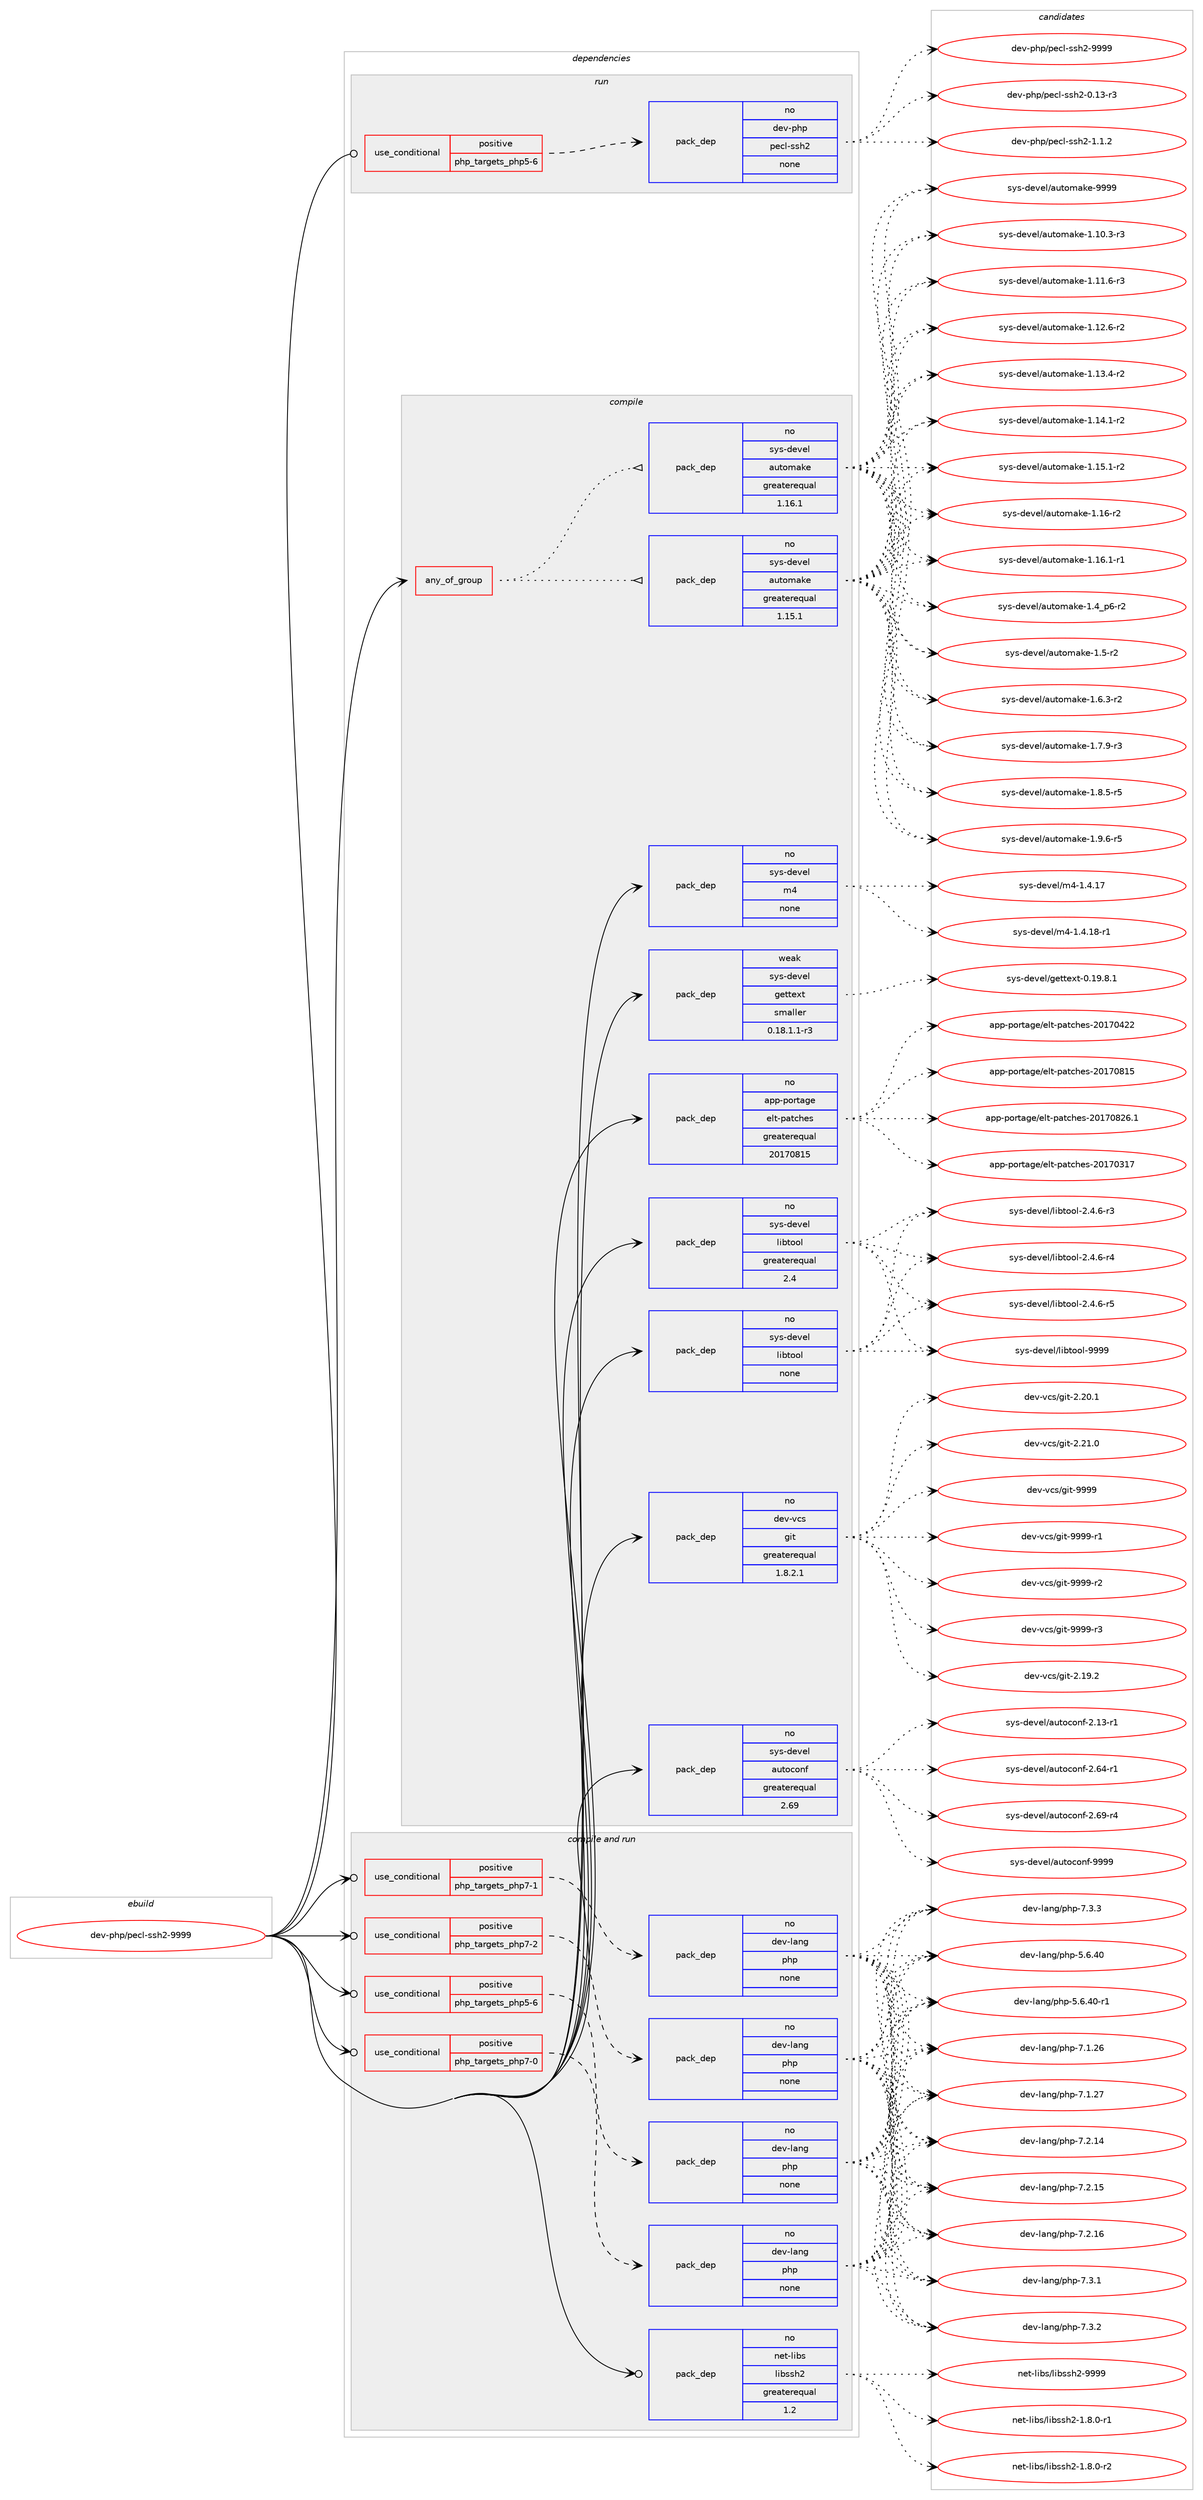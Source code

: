 digraph prolog {

# *************
# Graph options
# *************

newrank=true;
concentrate=true;
compound=true;
graph [rankdir=LR,fontname=Helvetica,fontsize=10,ranksep=1.5];#, ranksep=2.5, nodesep=0.2];
edge  [arrowhead=vee];
node  [fontname=Helvetica,fontsize=10];

# **********
# The ebuild
# **********

subgraph cluster_leftcol {
color=gray;
rank=same;
label=<<i>ebuild</i>>;
id [label="dev-php/pecl-ssh2-9999", color=red, width=4, href="../dev-php/pecl-ssh2-9999.svg"];
}

# ****************
# The dependencies
# ****************

subgraph cluster_midcol {
color=gray;
label=<<i>dependencies</i>>;
subgraph cluster_compile {
fillcolor="#eeeeee";
style=filled;
label=<<i>compile</i>>;
subgraph any22620 {
dependency1395338 [label=<<TABLE BORDER="0" CELLBORDER="1" CELLSPACING="0" CELLPADDING="4"><TR><TD CELLPADDING="10">any_of_group</TD></TR></TABLE>>, shape=none, color=red];subgraph pack1002222 {
dependency1395339 [label=<<TABLE BORDER="0" CELLBORDER="1" CELLSPACING="0" CELLPADDING="4" WIDTH="220"><TR><TD ROWSPAN="6" CELLPADDING="30">pack_dep</TD></TR><TR><TD WIDTH="110">no</TD></TR><TR><TD>sys-devel</TD></TR><TR><TD>automake</TD></TR><TR><TD>greaterequal</TD></TR><TR><TD>1.16.1</TD></TR></TABLE>>, shape=none, color=blue];
}
dependency1395338:e -> dependency1395339:w [weight=20,style="dotted",arrowhead="oinv"];
subgraph pack1002223 {
dependency1395340 [label=<<TABLE BORDER="0" CELLBORDER="1" CELLSPACING="0" CELLPADDING="4" WIDTH="220"><TR><TD ROWSPAN="6" CELLPADDING="30">pack_dep</TD></TR><TR><TD WIDTH="110">no</TD></TR><TR><TD>sys-devel</TD></TR><TR><TD>automake</TD></TR><TR><TD>greaterequal</TD></TR><TR><TD>1.15.1</TD></TR></TABLE>>, shape=none, color=blue];
}
dependency1395338:e -> dependency1395340:w [weight=20,style="dotted",arrowhead="oinv"];
}
id:e -> dependency1395338:w [weight=20,style="solid",arrowhead="vee"];
subgraph pack1002224 {
dependency1395341 [label=<<TABLE BORDER="0" CELLBORDER="1" CELLSPACING="0" CELLPADDING="4" WIDTH="220"><TR><TD ROWSPAN="6" CELLPADDING="30">pack_dep</TD></TR><TR><TD WIDTH="110">no</TD></TR><TR><TD>app-portage</TD></TR><TR><TD>elt-patches</TD></TR><TR><TD>greaterequal</TD></TR><TR><TD>20170815</TD></TR></TABLE>>, shape=none, color=blue];
}
id:e -> dependency1395341:w [weight=20,style="solid",arrowhead="vee"];
subgraph pack1002225 {
dependency1395342 [label=<<TABLE BORDER="0" CELLBORDER="1" CELLSPACING="0" CELLPADDING="4" WIDTH="220"><TR><TD ROWSPAN="6" CELLPADDING="30">pack_dep</TD></TR><TR><TD WIDTH="110">no</TD></TR><TR><TD>dev-vcs</TD></TR><TR><TD>git</TD></TR><TR><TD>greaterequal</TD></TR><TR><TD>1.8.2.1</TD></TR></TABLE>>, shape=none, color=blue];
}
id:e -> dependency1395342:w [weight=20,style="solid",arrowhead="vee"];
subgraph pack1002226 {
dependency1395343 [label=<<TABLE BORDER="0" CELLBORDER="1" CELLSPACING="0" CELLPADDING="4" WIDTH="220"><TR><TD ROWSPAN="6" CELLPADDING="30">pack_dep</TD></TR><TR><TD WIDTH="110">no</TD></TR><TR><TD>sys-devel</TD></TR><TR><TD>autoconf</TD></TR><TR><TD>greaterequal</TD></TR><TR><TD>2.69</TD></TR></TABLE>>, shape=none, color=blue];
}
id:e -> dependency1395343:w [weight=20,style="solid",arrowhead="vee"];
subgraph pack1002227 {
dependency1395344 [label=<<TABLE BORDER="0" CELLBORDER="1" CELLSPACING="0" CELLPADDING="4" WIDTH="220"><TR><TD ROWSPAN="6" CELLPADDING="30">pack_dep</TD></TR><TR><TD WIDTH="110">no</TD></TR><TR><TD>sys-devel</TD></TR><TR><TD>libtool</TD></TR><TR><TD>greaterequal</TD></TR><TR><TD>2.4</TD></TR></TABLE>>, shape=none, color=blue];
}
id:e -> dependency1395344:w [weight=20,style="solid",arrowhead="vee"];
subgraph pack1002228 {
dependency1395345 [label=<<TABLE BORDER="0" CELLBORDER="1" CELLSPACING="0" CELLPADDING="4" WIDTH="220"><TR><TD ROWSPAN="6" CELLPADDING="30">pack_dep</TD></TR><TR><TD WIDTH="110">no</TD></TR><TR><TD>sys-devel</TD></TR><TR><TD>libtool</TD></TR><TR><TD>none</TD></TR><TR><TD></TD></TR></TABLE>>, shape=none, color=blue];
}
id:e -> dependency1395345:w [weight=20,style="solid",arrowhead="vee"];
subgraph pack1002229 {
dependency1395346 [label=<<TABLE BORDER="0" CELLBORDER="1" CELLSPACING="0" CELLPADDING="4" WIDTH="220"><TR><TD ROWSPAN="6" CELLPADDING="30">pack_dep</TD></TR><TR><TD WIDTH="110">no</TD></TR><TR><TD>sys-devel</TD></TR><TR><TD>m4</TD></TR><TR><TD>none</TD></TR><TR><TD></TD></TR></TABLE>>, shape=none, color=blue];
}
id:e -> dependency1395346:w [weight=20,style="solid",arrowhead="vee"];
subgraph pack1002230 {
dependency1395347 [label=<<TABLE BORDER="0" CELLBORDER="1" CELLSPACING="0" CELLPADDING="4" WIDTH="220"><TR><TD ROWSPAN="6" CELLPADDING="30">pack_dep</TD></TR><TR><TD WIDTH="110">weak</TD></TR><TR><TD>sys-devel</TD></TR><TR><TD>gettext</TD></TR><TR><TD>smaller</TD></TR><TR><TD>0.18.1.1-r3</TD></TR></TABLE>>, shape=none, color=blue];
}
id:e -> dependency1395347:w [weight=20,style="solid",arrowhead="vee"];
}
subgraph cluster_compileandrun {
fillcolor="#eeeeee";
style=filled;
label=<<i>compile and run</i>>;
subgraph cond369931 {
dependency1395348 [label=<<TABLE BORDER="0" CELLBORDER="1" CELLSPACING="0" CELLPADDING="4"><TR><TD ROWSPAN="3" CELLPADDING="10">use_conditional</TD></TR><TR><TD>positive</TD></TR><TR><TD>php_targets_php5-6</TD></TR></TABLE>>, shape=none, color=red];
subgraph pack1002231 {
dependency1395349 [label=<<TABLE BORDER="0" CELLBORDER="1" CELLSPACING="0" CELLPADDING="4" WIDTH="220"><TR><TD ROWSPAN="6" CELLPADDING="30">pack_dep</TD></TR><TR><TD WIDTH="110">no</TD></TR><TR><TD>dev-lang</TD></TR><TR><TD>php</TD></TR><TR><TD>none</TD></TR><TR><TD></TD></TR></TABLE>>, shape=none, color=blue];
}
dependency1395348:e -> dependency1395349:w [weight=20,style="dashed",arrowhead="vee"];
}
id:e -> dependency1395348:w [weight=20,style="solid",arrowhead="odotvee"];
subgraph cond369932 {
dependency1395350 [label=<<TABLE BORDER="0" CELLBORDER="1" CELLSPACING="0" CELLPADDING="4"><TR><TD ROWSPAN="3" CELLPADDING="10">use_conditional</TD></TR><TR><TD>positive</TD></TR><TR><TD>php_targets_php7-0</TD></TR></TABLE>>, shape=none, color=red];
subgraph pack1002232 {
dependency1395351 [label=<<TABLE BORDER="0" CELLBORDER="1" CELLSPACING="0" CELLPADDING="4" WIDTH="220"><TR><TD ROWSPAN="6" CELLPADDING="30">pack_dep</TD></TR><TR><TD WIDTH="110">no</TD></TR><TR><TD>dev-lang</TD></TR><TR><TD>php</TD></TR><TR><TD>none</TD></TR><TR><TD></TD></TR></TABLE>>, shape=none, color=blue];
}
dependency1395350:e -> dependency1395351:w [weight=20,style="dashed",arrowhead="vee"];
}
id:e -> dependency1395350:w [weight=20,style="solid",arrowhead="odotvee"];
subgraph cond369933 {
dependency1395352 [label=<<TABLE BORDER="0" CELLBORDER="1" CELLSPACING="0" CELLPADDING="4"><TR><TD ROWSPAN="3" CELLPADDING="10">use_conditional</TD></TR><TR><TD>positive</TD></TR><TR><TD>php_targets_php7-1</TD></TR></TABLE>>, shape=none, color=red];
subgraph pack1002233 {
dependency1395353 [label=<<TABLE BORDER="0" CELLBORDER="1" CELLSPACING="0" CELLPADDING="4" WIDTH="220"><TR><TD ROWSPAN="6" CELLPADDING="30">pack_dep</TD></TR><TR><TD WIDTH="110">no</TD></TR><TR><TD>dev-lang</TD></TR><TR><TD>php</TD></TR><TR><TD>none</TD></TR><TR><TD></TD></TR></TABLE>>, shape=none, color=blue];
}
dependency1395352:e -> dependency1395353:w [weight=20,style="dashed",arrowhead="vee"];
}
id:e -> dependency1395352:w [weight=20,style="solid",arrowhead="odotvee"];
subgraph cond369934 {
dependency1395354 [label=<<TABLE BORDER="0" CELLBORDER="1" CELLSPACING="0" CELLPADDING="4"><TR><TD ROWSPAN="3" CELLPADDING="10">use_conditional</TD></TR><TR><TD>positive</TD></TR><TR><TD>php_targets_php7-2</TD></TR></TABLE>>, shape=none, color=red];
subgraph pack1002234 {
dependency1395355 [label=<<TABLE BORDER="0" CELLBORDER="1" CELLSPACING="0" CELLPADDING="4" WIDTH="220"><TR><TD ROWSPAN="6" CELLPADDING="30">pack_dep</TD></TR><TR><TD WIDTH="110">no</TD></TR><TR><TD>dev-lang</TD></TR><TR><TD>php</TD></TR><TR><TD>none</TD></TR><TR><TD></TD></TR></TABLE>>, shape=none, color=blue];
}
dependency1395354:e -> dependency1395355:w [weight=20,style="dashed",arrowhead="vee"];
}
id:e -> dependency1395354:w [weight=20,style="solid",arrowhead="odotvee"];
subgraph pack1002235 {
dependency1395356 [label=<<TABLE BORDER="0" CELLBORDER="1" CELLSPACING="0" CELLPADDING="4" WIDTH="220"><TR><TD ROWSPAN="6" CELLPADDING="30">pack_dep</TD></TR><TR><TD WIDTH="110">no</TD></TR><TR><TD>net-libs</TD></TR><TR><TD>libssh2</TD></TR><TR><TD>greaterequal</TD></TR><TR><TD>1.2</TD></TR></TABLE>>, shape=none, color=blue];
}
id:e -> dependency1395356:w [weight=20,style="solid",arrowhead="odotvee"];
}
subgraph cluster_run {
fillcolor="#eeeeee";
style=filled;
label=<<i>run</i>>;
subgraph cond369935 {
dependency1395357 [label=<<TABLE BORDER="0" CELLBORDER="1" CELLSPACING="0" CELLPADDING="4"><TR><TD ROWSPAN="3" CELLPADDING="10">use_conditional</TD></TR><TR><TD>positive</TD></TR><TR><TD>php_targets_php5-6</TD></TR></TABLE>>, shape=none, color=red];
subgraph pack1002236 {
dependency1395358 [label=<<TABLE BORDER="0" CELLBORDER="1" CELLSPACING="0" CELLPADDING="4" WIDTH="220"><TR><TD ROWSPAN="6" CELLPADDING="30">pack_dep</TD></TR><TR><TD WIDTH="110">no</TD></TR><TR><TD>dev-php</TD></TR><TR><TD>pecl-ssh2</TD></TR><TR><TD>none</TD></TR><TR><TD></TD></TR></TABLE>>, shape=none, color=blue];
}
dependency1395357:e -> dependency1395358:w [weight=20,style="dashed",arrowhead="vee"];
}
id:e -> dependency1395357:w [weight=20,style="solid",arrowhead="odot"];
}
}

# **************
# The candidates
# **************

subgraph cluster_choices {
rank=same;
color=gray;
label=<<i>candidates</i>>;

subgraph choice1002222 {
color=black;
nodesep=1;
choice11512111545100101118101108479711711611110997107101454946494846514511451 [label="sys-devel/automake-1.10.3-r3", color=red, width=4,href="../sys-devel/automake-1.10.3-r3.svg"];
choice11512111545100101118101108479711711611110997107101454946494946544511451 [label="sys-devel/automake-1.11.6-r3", color=red, width=4,href="../sys-devel/automake-1.11.6-r3.svg"];
choice11512111545100101118101108479711711611110997107101454946495046544511450 [label="sys-devel/automake-1.12.6-r2", color=red, width=4,href="../sys-devel/automake-1.12.6-r2.svg"];
choice11512111545100101118101108479711711611110997107101454946495146524511450 [label="sys-devel/automake-1.13.4-r2", color=red, width=4,href="../sys-devel/automake-1.13.4-r2.svg"];
choice11512111545100101118101108479711711611110997107101454946495246494511450 [label="sys-devel/automake-1.14.1-r2", color=red, width=4,href="../sys-devel/automake-1.14.1-r2.svg"];
choice11512111545100101118101108479711711611110997107101454946495346494511450 [label="sys-devel/automake-1.15.1-r2", color=red, width=4,href="../sys-devel/automake-1.15.1-r2.svg"];
choice1151211154510010111810110847971171161111099710710145494649544511450 [label="sys-devel/automake-1.16-r2", color=red, width=4,href="../sys-devel/automake-1.16-r2.svg"];
choice11512111545100101118101108479711711611110997107101454946495446494511449 [label="sys-devel/automake-1.16.1-r1", color=red, width=4,href="../sys-devel/automake-1.16.1-r1.svg"];
choice115121115451001011181011084797117116111109971071014549465295112544511450 [label="sys-devel/automake-1.4_p6-r2", color=red, width=4,href="../sys-devel/automake-1.4_p6-r2.svg"];
choice11512111545100101118101108479711711611110997107101454946534511450 [label="sys-devel/automake-1.5-r2", color=red, width=4,href="../sys-devel/automake-1.5-r2.svg"];
choice115121115451001011181011084797117116111109971071014549465446514511450 [label="sys-devel/automake-1.6.3-r2", color=red, width=4,href="../sys-devel/automake-1.6.3-r2.svg"];
choice115121115451001011181011084797117116111109971071014549465546574511451 [label="sys-devel/automake-1.7.9-r3", color=red, width=4,href="../sys-devel/automake-1.7.9-r3.svg"];
choice115121115451001011181011084797117116111109971071014549465646534511453 [label="sys-devel/automake-1.8.5-r5", color=red, width=4,href="../sys-devel/automake-1.8.5-r5.svg"];
choice115121115451001011181011084797117116111109971071014549465746544511453 [label="sys-devel/automake-1.9.6-r5", color=red, width=4,href="../sys-devel/automake-1.9.6-r5.svg"];
choice115121115451001011181011084797117116111109971071014557575757 [label="sys-devel/automake-9999", color=red, width=4,href="../sys-devel/automake-9999.svg"];
dependency1395339:e -> choice11512111545100101118101108479711711611110997107101454946494846514511451:w [style=dotted,weight="100"];
dependency1395339:e -> choice11512111545100101118101108479711711611110997107101454946494946544511451:w [style=dotted,weight="100"];
dependency1395339:e -> choice11512111545100101118101108479711711611110997107101454946495046544511450:w [style=dotted,weight="100"];
dependency1395339:e -> choice11512111545100101118101108479711711611110997107101454946495146524511450:w [style=dotted,weight="100"];
dependency1395339:e -> choice11512111545100101118101108479711711611110997107101454946495246494511450:w [style=dotted,weight="100"];
dependency1395339:e -> choice11512111545100101118101108479711711611110997107101454946495346494511450:w [style=dotted,weight="100"];
dependency1395339:e -> choice1151211154510010111810110847971171161111099710710145494649544511450:w [style=dotted,weight="100"];
dependency1395339:e -> choice11512111545100101118101108479711711611110997107101454946495446494511449:w [style=dotted,weight="100"];
dependency1395339:e -> choice115121115451001011181011084797117116111109971071014549465295112544511450:w [style=dotted,weight="100"];
dependency1395339:e -> choice11512111545100101118101108479711711611110997107101454946534511450:w [style=dotted,weight="100"];
dependency1395339:e -> choice115121115451001011181011084797117116111109971071014549465446514511450:w [style=dotted,weight="100"];
dependency1395339:e -> choice115121115451001011181011084797117116111109971071014549465546574511451:w [style=dotted,weight="100"];
dependency1395339:e -> choice115121115451001011181011084797117116111109971071014549465646534511453:w [style=dotted,weight="100"];
dependency1395339:e -> choice115121115451001011181011084797117116111109971071014549465746544511453:w [style=dotted,weight="100"];
dependency1395339:e -> choice115121115451001011181011084797117116111109971071014557575757:w [style=dotted,weight="100"];
}
subgraph choice1002223 {
color=black;
nodesep=1;
choice11512111545100101118101108479711711611110997107101454946494846514511451 [label="sys-devel/automake-1.10.3-r3", color=red, width=4,href="../sys-devel/automake-1.10.3-r3.svg"];
choice11512111545100101118101108479711711611110997107101454946494946544511451 [label="sys-devel/automake-1.11.6-r3", color=red, width=4,href="../sys-devel/automake-1.11.6-r3.svg"];
choice11512111545100101118101108479711711611110997107101454946495046544511450 [label="sys-devel/automake-1.12.6-r2", color=red, width=4,href="../sys-devel/automake-1.12.6-r2.svg"];
choice11512111545100101118101108479711711611110997107101454946495146524511450 [label="sys-devel/automake-1.13.4-r2", color=red, width=4,href="../sys-devel/automake-1.13.4-r2.svg"];
choice11512111545100101118101108479711711611110997107101454946495246494511450 [label="sys-devel/automake-1.14.1-r2", color=red, width=4,href="../sys-devel/automake-1.14.1-r2.svg"];
choice11512111545100101118101108479711711611110997107101454946495346494511450 [label="sys-devel/automake-1.15.1-r2", color=red, width=4,href="../sys-devel/automake-1.15.1-r2.svg"];
choice1151211154510010111810110847971171161111099710710145494649544511450 [label="sys-devel/automake-1.16-r2", color=red, width=4,href="../sys-devel/automake-1.16-r2.svg"];
choice11512111545100101118101108479711711611110997107101454946495446494511449 [label="sys-devel/automake-1.16.1-r1", color=red, width=4,href="../sys-devel/automake-1.16.1-r1.svg"];
choice115121115451001011181011084797117116111109971071014549465295112544511450 [label="sys-devel/automake-1.4_p6-r2", color=red, width=4,href="../sys-devel/automake-1.4_p6-r2.svg"];
choice11512111545100101118101108479711711611110997107101454946534511450 [label="sys-devel/automake-1.5-r2", color=red, width=4,href="../sys-devel/automake-1.5-r2.svg"];
choice115121115451001011181011084797117116111109971071014549465446514511450 [label="sys-devel/automake-1.6.3-r2", color=red, width=4,href="../sys-devel/automake-1.6.3-r2.svg"];
choice115121115451001011181011084797117116111109971071014549465546574511451 [label="sys-devel/automake-1.7.9-r3", color=red, width=4,href="../sys-devel/automake-1.7.9-r3.svg"];
choice115121115451001011181011084797117116111109971071014549465646534511453 [label="sys-devel/automake-1.8.5-r5", color=red, width=4,href="../sys-devel/automake-1.8.5-r5.svg"];
choice115121115451001011181011084797117116111109971071014549465746544511453 [label="sys-devel/automake-1.9.6-r5", color=red, width=4,href="../sys-devel/automake-1.9.6-r5.svg"];
choice115121115451001011181011084797117116111109971071014557575757 [label="sys-devel/automake-9999", color=red, width=4,href="../sys-devel/automake-9999.svg"];
dependency1395340:e -> choice11512111545100101118101108479711711611110997107101454946494846514511451:w [style=dotted,weight="100"];
dependency1395340:e -> choice11512111545100101118101108479711711611110997107101454946494946544511451:w [style=dotted,weight="100"];
dependency1395340:e -> choice11512111545100101118101108479711711611110997107101454946495046544511450:w [style=dotted,weight="100"];
dependency1395340:e -> choice11512111545100101118101108479711711611110997107101454946495146524511450:w [style=dotted,weight="100"];
dependency1395340:e -> choice11512111545100101118101108479711711611110997107101454946495246494511450:w [style=dotted,weight="100"];
dependency1395340:e -> choice11512111545100101118101108479711711611110997107101454946495346494511450:w [style=dotted,weight="100"];
dependency1395340:e -> choice1151211154510010111810110847971171161111099710710145494649544511450:w [style=dotted,weight="100"];
dependency1395340:e -> choice11512111545100101118101108479711711611110997107101454946495446494511449:w [style=dotted,weight="100"];
dependency1395340:e -> choice115121115451001011181011084797117116111109971071014549465295112544511450:w [style=dotted,weight="100"];
dependency1395340:e -> choice11512111545100101118101108479711711611110997107101454946534511450:w [style=dotted,weight="100"];
dependency1395340:e -> choice115121115451001011181011084797117116111109971071014549465446514511450:w [style=dotted,weight="100"];
dependency1395340:e -> choice115121115451001011181011084797117116111109971071014549465546574511451:w [style=dotted,weight="100"];
dependency1395340:e -> choice115121115451001011181011084797117116111109971071014549465646534511453:w [style=dotted,weight="100"];
dependency1395340:e -> choice115121115451001011181011084797117116111109971071014549465746544511453:w [style=dotted,weight="100"];
dependency1395340:e -> choice115121115451001011181011084797117116111109971071014557575757:w [style=dotted,weight="100"];
}
subgraph choice1002224 {
color=black;
nodesep=1;
choice97112112451121111141169710310147101108116451129711699104101115455048495548514955 [label="app-portage/elt-patches-20170317", color=red, width=4,href="../app-portage/elt-patches-20170317.svg"];
choice97112112451121111141169710310147101108116451129711699104101115455048495548525050 [label="app-portage/elt-patches-20170422", color=red, width=4,href="../app-portage/elt-patches-20170422.svg"];
choice97112112451121111141169710310147101108116451129711699104101115455048495548564953 [label="app-portage/elt-patches-20170815", color=red, width=4,href="../app-portage/elt-patches-20170815.svg"];
choice971121124511211111411697103101471011081164511297116991041011154550484955485650544649 [label="app-portage/elt-patches-20170826.1", color=red, width=4,href="../app-portage/elt-patches-20170826.1.svg"];
dependency1395341:e -> choice97112112451121111141169710310147101108116451129711699104101115455048495548514955:w [style=dotted,weight="100"];
dependency1395341:e -> choice97112112451121111141169710310147101108116451129711699104101115455048495548525050:w [style=dotted,weight="100"];
dependency1395341:e -> choice97112112451121111141169710310147101108116451129711699104101115455048495548564953:w [style=dotted,weight="100"];
dependency1395341:e -> choice971121124511211111411697103101471011081164511297116991041011154550484955485650544649:w [style=dotted,weight="100"];
}
subgraph choice1002225 {
color=black;
nodesep=1;
choice10010111845118991154710310511645504649574650 [label="dev-vcs/git-2.19.2", color=red, width=4,href="../dev-vcs/git-2.19.2.svg"];
choice10010111845118991154710310511645504650484649 [label="dev-vcs/git-2.20.1", color=red, width=4,href="../dev-vcs/git-2.20.1.svg"];
choice10010111845118991154710310511645504650494648 [label="dev-vcs/git-2.21.0", color=red, width=4,href="../dev-vcs/git-2.21.0.svg"];
choice1001011184511899115471031051164557575757 [label="dev-vcs/git-9999", color=red, width=4,href="../dev-vcs/git-9999.svg"];
choice10010111845118991154710310511645575757574511449 [label="dev-vcs/git-9999-r1", color=red, width=4,href="../dev-vcs/git-9999-r1.svg"];
choice10010111845118991154710310511645575757574511450 [label="dev-vcs/git-9999-r2", color=red, width=4,href="../dev-vcs/git-9999-r2.svg"];
choice10010111845118991154710310511645575757574511451 [label="dev-vcs/git-9999-r3", color=red, width=4,href="../dev-vcs/git-9999-r3.svg"];
dependency1395342:e -> choice10010111845118991154710310511645504649574650:w [style=dotted,weight="100"];
dependency1395342:e -> choice10010111845118991154710310511645504650484649:w [style=dotted,weight="100"];
dependency1395342:e -> choice10010111845118991154710310511645504650494648:w [style=dotted,weight="100"];
dependency1395342:e -> choice1001011184511899115471031051164557575757:w [style=dotted,weight="100"];
dependency1395342:e -> choice10010111845118991154710310511645575757574511449:w [style=dotted,weight="100"];
dependency1395342:e -> choice10010111845118991154710310511645575757574511450:w [style=dotted,weight="100"];
dependency1395342:e -> choice10010111845118991154710310511645575757574511451:w [style=dotted,weight="100"];
}
subgraph choice1002226 {
color=black;
nodesep=1;
choice1151211154510010111810110847971171161119911111010245504649514511449 [label="sys-devel/autoconf-2.13-r1", color=red, width=4,href="../sys-devel/autoconf-2.13-r1.svg"];
choice1151211154510010111810110847971171161119911111010245504654524511449 [label="sys-devel/autoconf-2.64-r1", color=red, width=4,href="../sys-devel/autoconf-2.64-r1.svg"];
choice1151211154510010111810110847971171161119911111010245504654574511452 [label="sys-devel/autoconf-2.69-r4", color=red, width=4,href="../sys-devel/autoconf-2.69-r4.svg"];
choice115121115451001011181011084797117116111991111101024557575757 [label="sys-devel/autoconf-9999", color=red, width=4,href="../sys-devel/autoconf-9999.svg"];
dependency1395343:e -> choice1151211154510010111810110847971171161119911111010245504649514511449:w [style=dotted,weight="100"];
dependency1395343:e -> choice1151211154510010111810110847971171161119911111010245504654524511449:w [style=dotted,weight="100"];
dependency1395343:e -> choice1151211154510010111810110847971171161119911111010245504654574511452:w [style=dotted,weight="100"];
dependency1395343:e -> choice115121115451001011181011084797117116111991111101024557575757:w [style=dotted,weight="100"];
}
subgraph choice1002227 {
color=black;
nodesep=1;
choice1151211154510010111810110847108105981161111111084550465246544511451 [label="sys-devel/libtool-2.4.6-r3", color=red, width=4,href="../sys-devel/libtool-2.4.6-r3.svg"];
choice1151211154510010111810110847108105981161111111084550465246544511452 [label="sys-devel/libtool-2.4.6-r4", color=red, width=4,href="../sys-devel/libtool-2.4.6-r4.svg"];
choice1151211154510010111810110847108105981161111111084550465246544511453 [label="sys-devel/libtool-2.4.6-r5", color=red, width=4,href="../sys-devel/libtool-2.4.6-r5.svg"];
choice1151211154510010111810110847108105981161111111084557575757 [label="sys-devel/libtool-9999", color=red, width=4,href="../sys-devel/libtool-9999.svg"];
dependency1395344:e -> choice1151211154510010111810110847108105981161111111084550465246544511451:w [style=dotted,weight="100"];
dependency1395344:e -> choice1151211154510010111810110847108105981161111111084550465246544511452:w [style=dotted,weight="100"];
dependency1395344:e -> choice1151211154510010111810110847108105981161111111084550465246544511453:w [style=dotted,weight="100"];
dependency1395344:e -> choice1151211154510010111810110847108105981161111111084557575757:w [style=dotted,weight="100"];
}
subgraph choice1002228 {
color=black;
nodesep=1;
choice1151211154510010111810110847108105981161111111084550465246544511451 [label="sys-devel/libtool-2.4.6-r3", color=red, width=4,href="../sys-devel/libtool-2.4.6-r3.svg"];
choice1151211154510010111810110847108105981161111111084550465246544511452 [label="sys-devel/libtool-2.4.6-r4", color=red, width=4,href="../sys-devel/libtool-2.4.6-r4.svg"];
choice1151211154510010111810110847108105981161111111084550465246544511453 [label="sys-devel/libtool-2.4.6-r5", color=red, width=4,href="../sys-devel/libtool-2.4.6-r5.svg"];
choice1151211154510010111810110847108105981161111111084557575757 [label="sys-devel/libtool-9999", color=red, width=4,href="../sys-devel/libtool-9999.svg"];
dependency1395345:e -> choice1151211154510010111810110847108105981161111111084550465246544511451:w [style=dotted,weight="100"];
dependency1395345:e -> choice1151211154510010111810110847108105981161111111084550465246544511452:w [style=dotted,weight="100"];
dependency1395345:e -> choice1151211154510010111810110847108105981161111111084550465246544511453:w [style=dotted,weight="100"];
dependency1395345:e -> choice1151211154510010111810110847108105981161111111084557575757:w [style=dotted,weight="100"];
}
subgraph choice1002229 {
color=black;
nodesep=1;
choice11512111545100101118101108471095245494652464955 [label="sys-devel/m4-1.4.17", color=red, width=4,href="../sys-devel/m4-1.4.17.svg"];
choice115121115451001011181011084710952454946524649564511449 [label="sys-devel/m4-1.4.18-r1", color=red, width=4,href="../sys-devel/m4-1.4.18-r1.svg"];
dependency1395346:e -> choice11512111545100101118101108471095245494652464955:w [style=dotted,weight="100"];
dependency1395346:e -> choice115121115451001011181011084710952454946524649564511449:w [style=dotted,weight="100"];
}
subgraph choice1002230 {
color=black;
nodesep=1;
choice1151211154510010111810110847103101116116101120116454846495746564649 [label="sys-devel/gettext-0.19.8.1", color=red, width=4,href="../sys-devel/gettext-0.19.8.1.svg"];
dependency1395347:e -> choice1151211154510010111810110847103101116116101120116454846495746564649:w [style=dotted,weight="100"];
}
subgraph choice1002231 {
color=black;
nodesep=1;
choice10010111845108971101034711210411245534654465248 [label="dev-lang/php-5.6.40", color=red, width=4,href="../dev-lang/php-5.6.40.svg"];
choice100101118451089711010347112104112455346544652484511449 [label="dev-lang/php-5.6.40-r1", color=red, width=4,href="../dev-lang/php-5.6.40-r1.svg"];
choice10010111845108971101034711210411245554649465054 [label="dev-lang/php-7.1.26", color=red, width=4,href="../dev-lang/php-7.1.26.svg"];
choice10010111845108971101034711210411245554649465055 [label="dev-lang/php-7.1.27", color=red, width=4,href="../dev-lang/php-7.1.27.svg"];
choice10010111845108971101034711210411245554650464952 [label="dev-lang/php-7.2.14", color=red, width=4,href="../dev-lang/php-7.2.14.svg"];
choice10010111845108971101034711210411245554650464953 [label="dev-lang/php-7.2.15", color=red, width=4,href="../dev-lang/php-7.2.15.svg"];
choice10010111845108971101034711210411245554650464954 [label="dev-lang/php-7.2.16", color=red, width=4,href="../dev-lang/php-7.2.16.svg"];
choice100101118451089711010347112104112455546514649 [label="dev-lang/php-7.3.1", color=red, width=4,href="../dev-lang/php-7.3.1.svg"];
choice100101118451089711010347112104112455546514650 [label="dev-lang/php-7.3.2", color=red, width=4,href="../dev-lang/php-7.3.2.svg"];
choice100101118451089711010347112104112455546514651 [label="dev-lang/php-7.3.3", color=red, width=4,href="../dev-lang/php-7.3.3.svg"];
dependency1395349:e -> choice10010111845108971101034711210411245534654465248:w [style=dotted,weight="100"];
dependency1395349:e -> choice100101118451089711010347112104112455346544652484511449:w [style=dotted,weight="100"];
dependency1395349:e -> choice10010111845108971101034711210411245554649465054:w [style=dotted,weight="100"];
dependency1395349:e -> choice10010111845108971101034711210411245554649465055:w [style=dotted,weight="100"];
dependency1395349:e -> choice10010111845108971101034711210411245554650464952:w [style=dotted,weight="100"];
dependency1395349:e -> choice10010111845108971101034711210411245554650464953:w [style=dotted,weight="100"];
dependency1395349:e -> choice10010111845108971101034711210411245554650464954:w [style=dotted,weight="100"];
dependency1395349:e -> choice100101118451089711010347112104112455546514649:w [style=dotted,weight="100"];
dependency1395349:e -> choice100101118451089711010347112104112455546514650:w [style=dotted,weight="100"];
dependency1395349:e -> choice100101118451089711010347112104112455546514651:w [style=dotted,weight="100"];
}
subgraph choice1002232 {
color=black;
nodesep=1;
choice10010111845108971101034711210411245534654465248 [label="dev-lang/php-5.6.40", color=red, width=4,href="../dev-lang/php-5.6.40.svg"];
choice100101118451089711010347112104112455346544652484511449 [label="dev-lang/php-5.6.40-r1", color=red, width=4,href="../dev-lang/php-5.6.40-r1.svg"];
choice10010111845108971101034711210411245554649465054 [label="dev-lang/php-7.1.26", color=red, width=4,href="../dev-lang/php-7.1.26.svg"];
choice10010111845108971101034711210411245554649465055 [label="dev-lang/php-7.1.27", color=red, width=4,href="../dev-lang/php-7.1.27.svg"];
choice10010111845108971101034711210411245554650464952 [label="dev-lang/php-7.2.14", color=red, width=4,href="../dev-lang/php-7.2.14.svg"];
choice10010111845108971101034711210411245554650464953 [label="dev-lang/php-7.2.15", color=red, width=4,href="../dev-lang/php-7.2.15.svg"];
choice10010111845108971101034711210411245554650464954 [label="dev-lang/php-7.2.16", color=red, width=4,href="../dev-lang/php-7.2.16.svg"];
choice100101118451089711010347112104112455546514649 [label="dev-lang/php-7.3.1", color=red, width=4,href="../dev-lang/php-7.3.1.svg"];
choice100101118451089711010347112104112455546514650 [label="dev-lang/php-7.3.2", color=red, width=4,href="../dev-lang/php-7.3.2.svg"];
choice100101118451089711010347112104112455546514651 [label="dev-lang/php-7.3.3", color=red, width=4,href="../dev-lang/php-7.3.3.svg"];
dependency1395351:e -> choice10010111845108971101034711210411245534654465248:w [style=dotted,weight="100"];
dependency1395351:e -> choice100101118451089711010347112104112455346544652484511449:w [style=dotted,weight="100"];
dependency1395351:e -> choice10010111845108971101034711210411245554649465054:w [style=dotted,weight="100"];
dependency1395351:e -> choice10010111845108971101034711210411245554649465055:w [style=dotted,weight="100"];
dependency1395351:e -> choice10010111845108971101034711210411245554650464952:w [style=dotted,weight="100"];
dependency1395351:e -> choice10010111845108971101034711210411245554650464953:w [style=dotted,weight="100"];
dependency1395351:e -> choice10010111845108971101034711210411245554650464954:w [style=dotted,weight="100"];
dependency1395351:e -> choice100101118451089711010347112104112455546514649:w [style=dotted,weight="100"];
dependency1395351:e -> choice100101118451089711010347112104112455546514650:w [style=dotted,weight="100"];
dependency1395351:e -> choice100101118451089711010347112104112455546514651:w [style=dotted,weight="100"];
}
subgraph choice1002233 {
color=black;
nodesep=1;
choice10010111845108971101034711210411245534654465248 [label="dev-lang/php-5.6.40", color=red, width=4,href="../dev-lang/php-5.6.40.svg"];
choice100101118451089711010347112104112455346544652484511449 [label="dev-lang/php-5.6.40-r1", color=red, width=4,href="../dev-lang/php-5.6.40-r1.svg"];
choice10010111845108971101034711210411245554649465054 [label="dev-lang/php-7.1.26", color=red, width=4,href="../dev-lang/php-7.1.26.svg"];
choice10010111845108971101034711210411245554649465055 [label="dev-lang/php-7.1.27", color=red, width=4,href="../dev-lang/php-7.1.27.svg"];
choice10010111845108971101034711210411245554650464952 [label="dev-lang/php-7.2.14", color=red, width=4,href="../dev-lang/php-7.2.14.svg"];
choice10010111845108971101034711210411245554650464953 [label="dev-lang/php-7.2.15", color=red, width=4,href="../dev-lang/php-7.2.15.svg"];
choice10010111845108971101034711210411245554650464954 [label="dev-lang/php-7.2.16", color=red, width=4,href="../dev-lang/php-7.2.16.svg"];
choice100101118451089711010347112104112455546514649 [label="dev-lang/php-7.3.1", color=red, width=4,href="../dev-lang/php-7.3.1.svg"];
choice100101118451089711010347112104112455546514650 [label="dev-lang/php-7.3.2", color=red, width=4,href="../dev-lang/php-7.3.2.svg"];
choice100101118451089711010347112104112455546514651 [label="dev-lang/php-7.3.3", color=red, width=4,href="../dev-lang/php-7.3.3.svg"];
dependency1395353:e -> choice10010111845108971101034711210411245534654465248:w [style=dotted,weight="100"];
dependency1395353:e -> choice100101118451089711010347112104112455346544652484511449:w [style=dotted,weight="100"];
dependency1395353:e -> choice10010111845108971101034711210411245554649465054:w [style=dotted,weight="100"];
dependency1395353:e -> choice10010111845108971101034711210411245554649465055:w [style=dotted,weight="100"];
dependency1395353:e -> choice10010111845108971101034711210411245554650464952:w [style=dotted,weight="100"];
dependency1395353:e -> choice10010111845108971101034711210411245554650464953:w [style=dotted,weight="100"];
dependency1395353:e -> choice10010111845108971101034711210411245554650464954:w [style=dotted,weight="100"];
dependency1395353:e -> choice100101118451089711010347112104112455546514649:w [style=dotted,weight="100"];
dependency1395353:e -> choice100101118451089711010347112104112455546514650:w [style=dotted,weight="100"];
dependency1395353:e -> choice100101118451089711010347112104112455546514651:w [style=dotted,weight="100"];
}
subgraph choice1002234 {
color=black;
nodesep=1;
choice10010111845108971101034711210411245534654465248 [label="dev-lang/php-5.6.40", color=red, width=4,href="../dev-lang/php-5.6.40.svg"];
choice100101118451089711010347112104112455346544652484511449 [label="dev-lang/php-5.6.40-r1", color=red, width=4,href="../dev-lang/php-5.6.40-r1.svg"];
choice10010111845108971101034711210411245554649465054 [label="dev-lang/php-7.1.26", color=red, width=4,href="../dev-lang/php-7.1.26.svg"];
choice10010111845108971101034711210411245554649465055 [label="dev-lang/php-7.1.27", color=red, width=4,href="../dev-lang/php-7.1.27.svg"];
choice10010111845108971101034711210411245554650464952 [label="dev-lang/php-7.2.14", color=red, width=4,href="../dev-lang/php-7.2.14.svg"];
choice10010111845108971101034711210411245554650464953 [label="dev-lang/php-7.2.15", color=red, width=4,href="../dev-lang/php-7.2.15.svg"];
choice10010111845108971101034711210411245554650464954 [label="dev-lang/php-7.2.16", color=red, width=4,href="../dev-lang/php-7.2.16.svg"];
choice100101118451089711010347112104112455546514649 [label="dev-lang/php-7.3.1", color=red, width=4,href="../dev-lang/php-7.3.1.svg"];
choice100101118451089711010347112104112455546514650 [label="dev-lang/php-7.3.2", color=red, width=4,href="../dev-lang/php-7.3.2.svg"];
choice100101118451089711010347112104112455546514651 [label="dev-lang/php-7.3.3", color=red, width=4,href="../dev-lang/php-7.3.3.svg"];
dependency1395355:e -> choice10010111845108971101034711210411245534654465248:w [style=dotted,weight="100"];
dependency1395355:e -> choice100101118451089711010347112104112455346544652484511449:w [style=dotted,weight="100"];
dependency1395355:e -> choice10010111845108971101034711210411245554649465054:w [style=dotted,weight="100"];
dependency1395355:e -> choice10010111845108971101034711210411245554649465055:w [style=dotted,weight="100"];
dependency1395355:e -> choice10010111845108971101034711210411245554650464952:w [style=dotted,weight="100"];
dependency1395355:e -> choice10010111845108971101034711210411245554650464953:w [style=dotted,weight="100"];
dependency1395355:e -> choice10010111845108971101034711210411245554650464954:w [style=dotted,weight="100"];
dependency1395355:e -> choice100101118451089711010347112104112455546514649:w [style=dotted,weight="100"];
dependency1395355:e -> choice100101118451089711010347112104112455546514650:w [style=dotted,weight="100"];
dependency1395355:e -> choice100101118451089711010347112104112455546514651:w [style=dotted,weight="100"];
}
subgraph choice1002235 {
color=black;
nodesep=1;
choice11010111645108105981154710810598115115104504549465646484511449 [label="net-libs/libssh2-1.8.0-r1", color=red, width=4,href="../net-libs/libssh2-1.8.0-r1.svg"];
choice11010111645108105981154710810598115115104504549465646484511450 [label="net-libs/libssh2-1.8.0-r2", color=red, width=4,href="../net-libs/libssh2-1.8.0-r2.svg"];
choice11010111645108105981154710810598115115104504557575757 [label="net-libs/libssh2-9999", color=red, width=4,href="../net-libs/libssh2-9999.svg"];
dependency1395356:e -> choice11010111645108105981154710810598115115104504549465646484511449:w [style=dotted,weight="100"];
dependency1395356:e -> choice11010111645108105981154710810598115115104504549465646484511450:w [style=dotted,weight="100"];
dependency1395356:e -> choice11010111645108105981154710810598115115104504557575757:w [style=dotted,weight="100"];
}
subgraph choice1002236 {
color=black;
nodesep=1;
choice100101118451121041124711210199108451151151045045484649514511451 [label="dev-php/pecl-ssh2-0.13-r3", color=red, width=4,href="../dev-php/pecl-ssh2-0.13-r3.svg"];
choice1001011184511210411247112101991084511511510450454946494650 [label="dev-php/pecl-ssh2-1.1.2", color=red, width=4,href="../dev-php/pecl-ssh2-1.1.2.svg"];
choice10010111845112104112471121019910845115115104504557575757 [label="dev-php/pecl-ssh2-9999", color=red, width=4,href="../dev-php/pecl-ssh2-9999.svg"];
dependency1395358:e -> choice100101118451121041124711210199108451151151045045484649514511451:w [style=dotted,weight="100"];
dependency1395358:e -> choice1001011184511210411247112101991084511511510450454946494650:w [style=dotted,weight="100"];
dependency1395358:e -> choice10010111845112104112471121019910845115115104504557575757:w [style=dotted,weight="100"];
}
}

}

